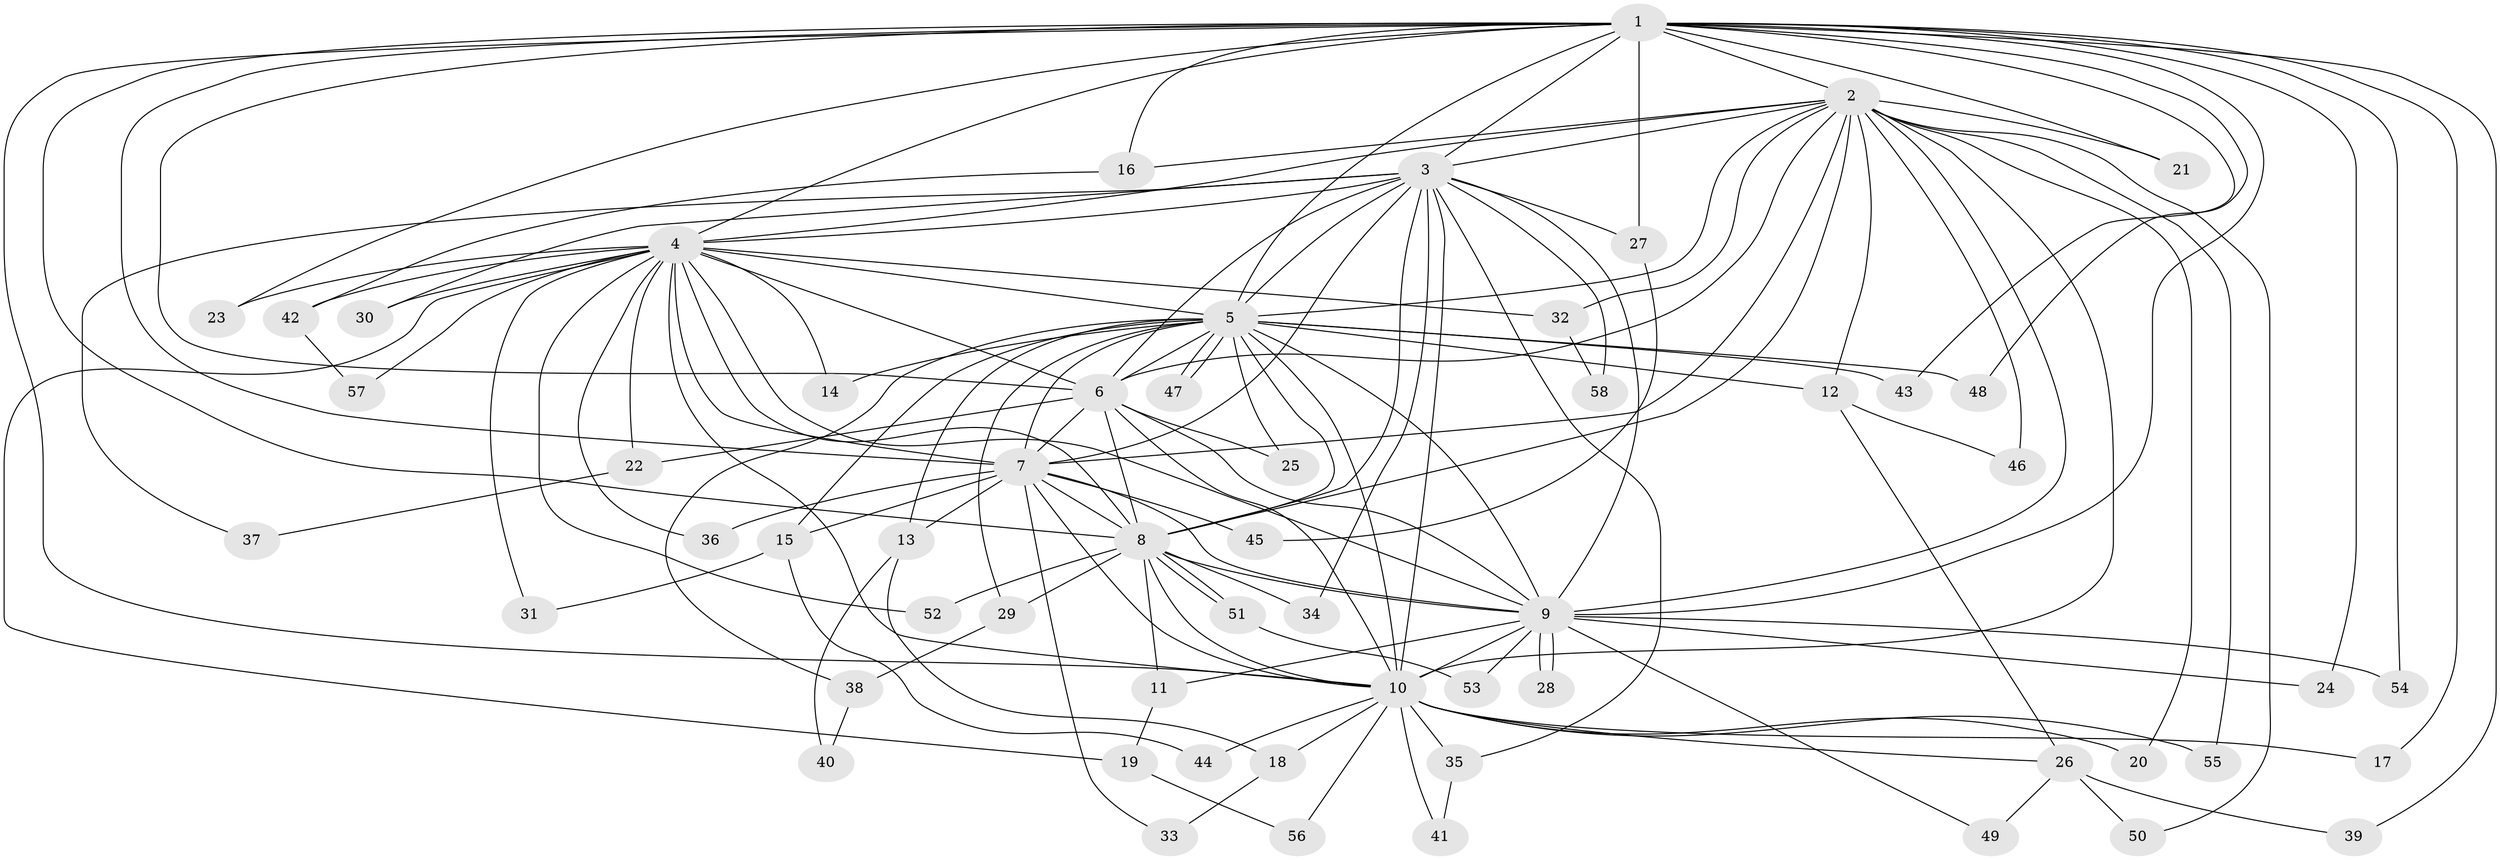 // coarse degree distribution, {14: 0.07317073170731707, 13: 0.04878048780487805, 3: 0.24390243902439024, 4: 0.04878048780487805, 16: 0.04878048780487805, 2: 0.3902439024390244, 15: 0.024390243902439025, 18: 0.024390243902439025, 10: 0.024390243902439025, 1: 0.04878048780487805, 5: 0.024390243902439025}
// Generated by graph-tools (version 1.1) at 2025/36/03/04/25 23:36:15]
// undirected, 58 vertices, 141 edges
graph export_dot {
  node [color=gray90,style=filled];
  1;
  2;
  3;
  4;
  5;
  6;
  7;
  8;
  9;
  10;
  11;
  12;
  13;
  14;
  15;
  16;
  17;
  18;
  19;
  20;
  21;
  22;
  23;
  24;
  25;
  26;
  27;
  28;
  29;
  30;
  31;
  32;
  33;
  34;
  35;
  36;
  37;
  38;
  39;
  40;
  41;
  42;
  43;
  44;
  45;
  46;
  47;
  48;
  49;
  50;
  51;
  52;
  53;
  54;
  55;
  56;
  57;
  58;
  1 -- 2;
  1 -- 3;
  1 -- 4;
  1 -- 5;
  1 -- 6;
  1 -- 7;
  1 -- 8;
  1 -- 9;
  1 -- 10;
  1 -- 16;
  1 -- 17;
  1 -- 21;
  1 -- 23;
  1 -- 24;
  1 -- 27;
  1 -- 39;
  1 -- 43;
  1 -- 48;
  1 -- 54;
  2 -- 3;
  2 -- 4;
  2 -- 5;
  2 -- 6;
  2 -- 7;
  2 -- 8;
  2 -- 9;
  2 -- 10;
  2 -- 12;
  2 -- 16;
  2 -- 20;
  2 -- 21;
  2 -- 32;
  2 -- 46;
  2 -- 50;
  2 -- 55;
  3 -- 4;
  3 -- 5;
  3 -- 6;
  3 -- 7;
  3 -- 8;
  3 -- 9;
  3 -- 10;
  3 -- 27;
  3 -- 30;
  3 -- 34;
  3 -- 35;
  3 -- 37;
  3 -- 58;
  4 -- 5;
  4 -- 6;
  4 -- 7;
  4 -- 8;
  4 -- 9;
  4 -- 10;
  4 -- 14;
  4 -- 19;
  4 -- 22;
  4 -- 23;
  4 -- 30;
  4 -- 31;
  4 -- 32;
  4 -- 36;
  4 -- 42;
  4 -- 52;
  4 -- 57;
  5 -- 6;
  5 -- 7;
  5 -- 8;
  5 -- 9;
  5 -- 10;
  5 -- 12;
  5 -- 13;
  5 -- 14;
  5 -- 15;
  5 -- 25;
  5 -- 29;
  5 -- 38;
  5 -- 43;
  5 -- 47;
  5 -- 47;
  5 -- 48;
  6 -- 7;
  6 -- 8;
  6 -- 9;
  6 -- 10;
  6 -- 22;
  6 -- 25;
  7 -- 8;
  7 -- 9;
  7 -- 10;
  7 -- 13;
  7 -- 15;
  7 -- 33;
  7 -- 36;
  7 -- 45;
  8 -- 9;
  8 -- 10;
  8 -- 11;
  8 -- 29;
  8 -- 34;
  8 -- 51;
  8 -- 51;
  8 -- 52;
  9 -- 10;
  9 -- 11;
  9 -- 24;
  9 -- 28;
  9 -- 28;
  9 -- 49;
  9 -- 53;
  9 -- 54;
  10 -- 17;
  10 -- 18;
  10 -- 20;
  10 -- 26;
  10 -- 35;
  10 -- 41;
  10 -- 44;
  10 -- 55;
  10 -- 56;
  11 -- 19;
  12 -- 26;
  12 -- 46;
  13 -- 18;
  13 -- 40;
  15 -- 31;
  15 -- 44;
  16 -- 42;
  18 -- 33;
  19 -- 56;
  22 -- 37;
  26 -- 39;
  26 -- 49;
  26 -- 50;
  27 -- 45;
  29 -- 38;
  32 -- 58;
  35 -- 41;
  38 -- 40;
  42 -- 57;
  51 -- 53;
}
